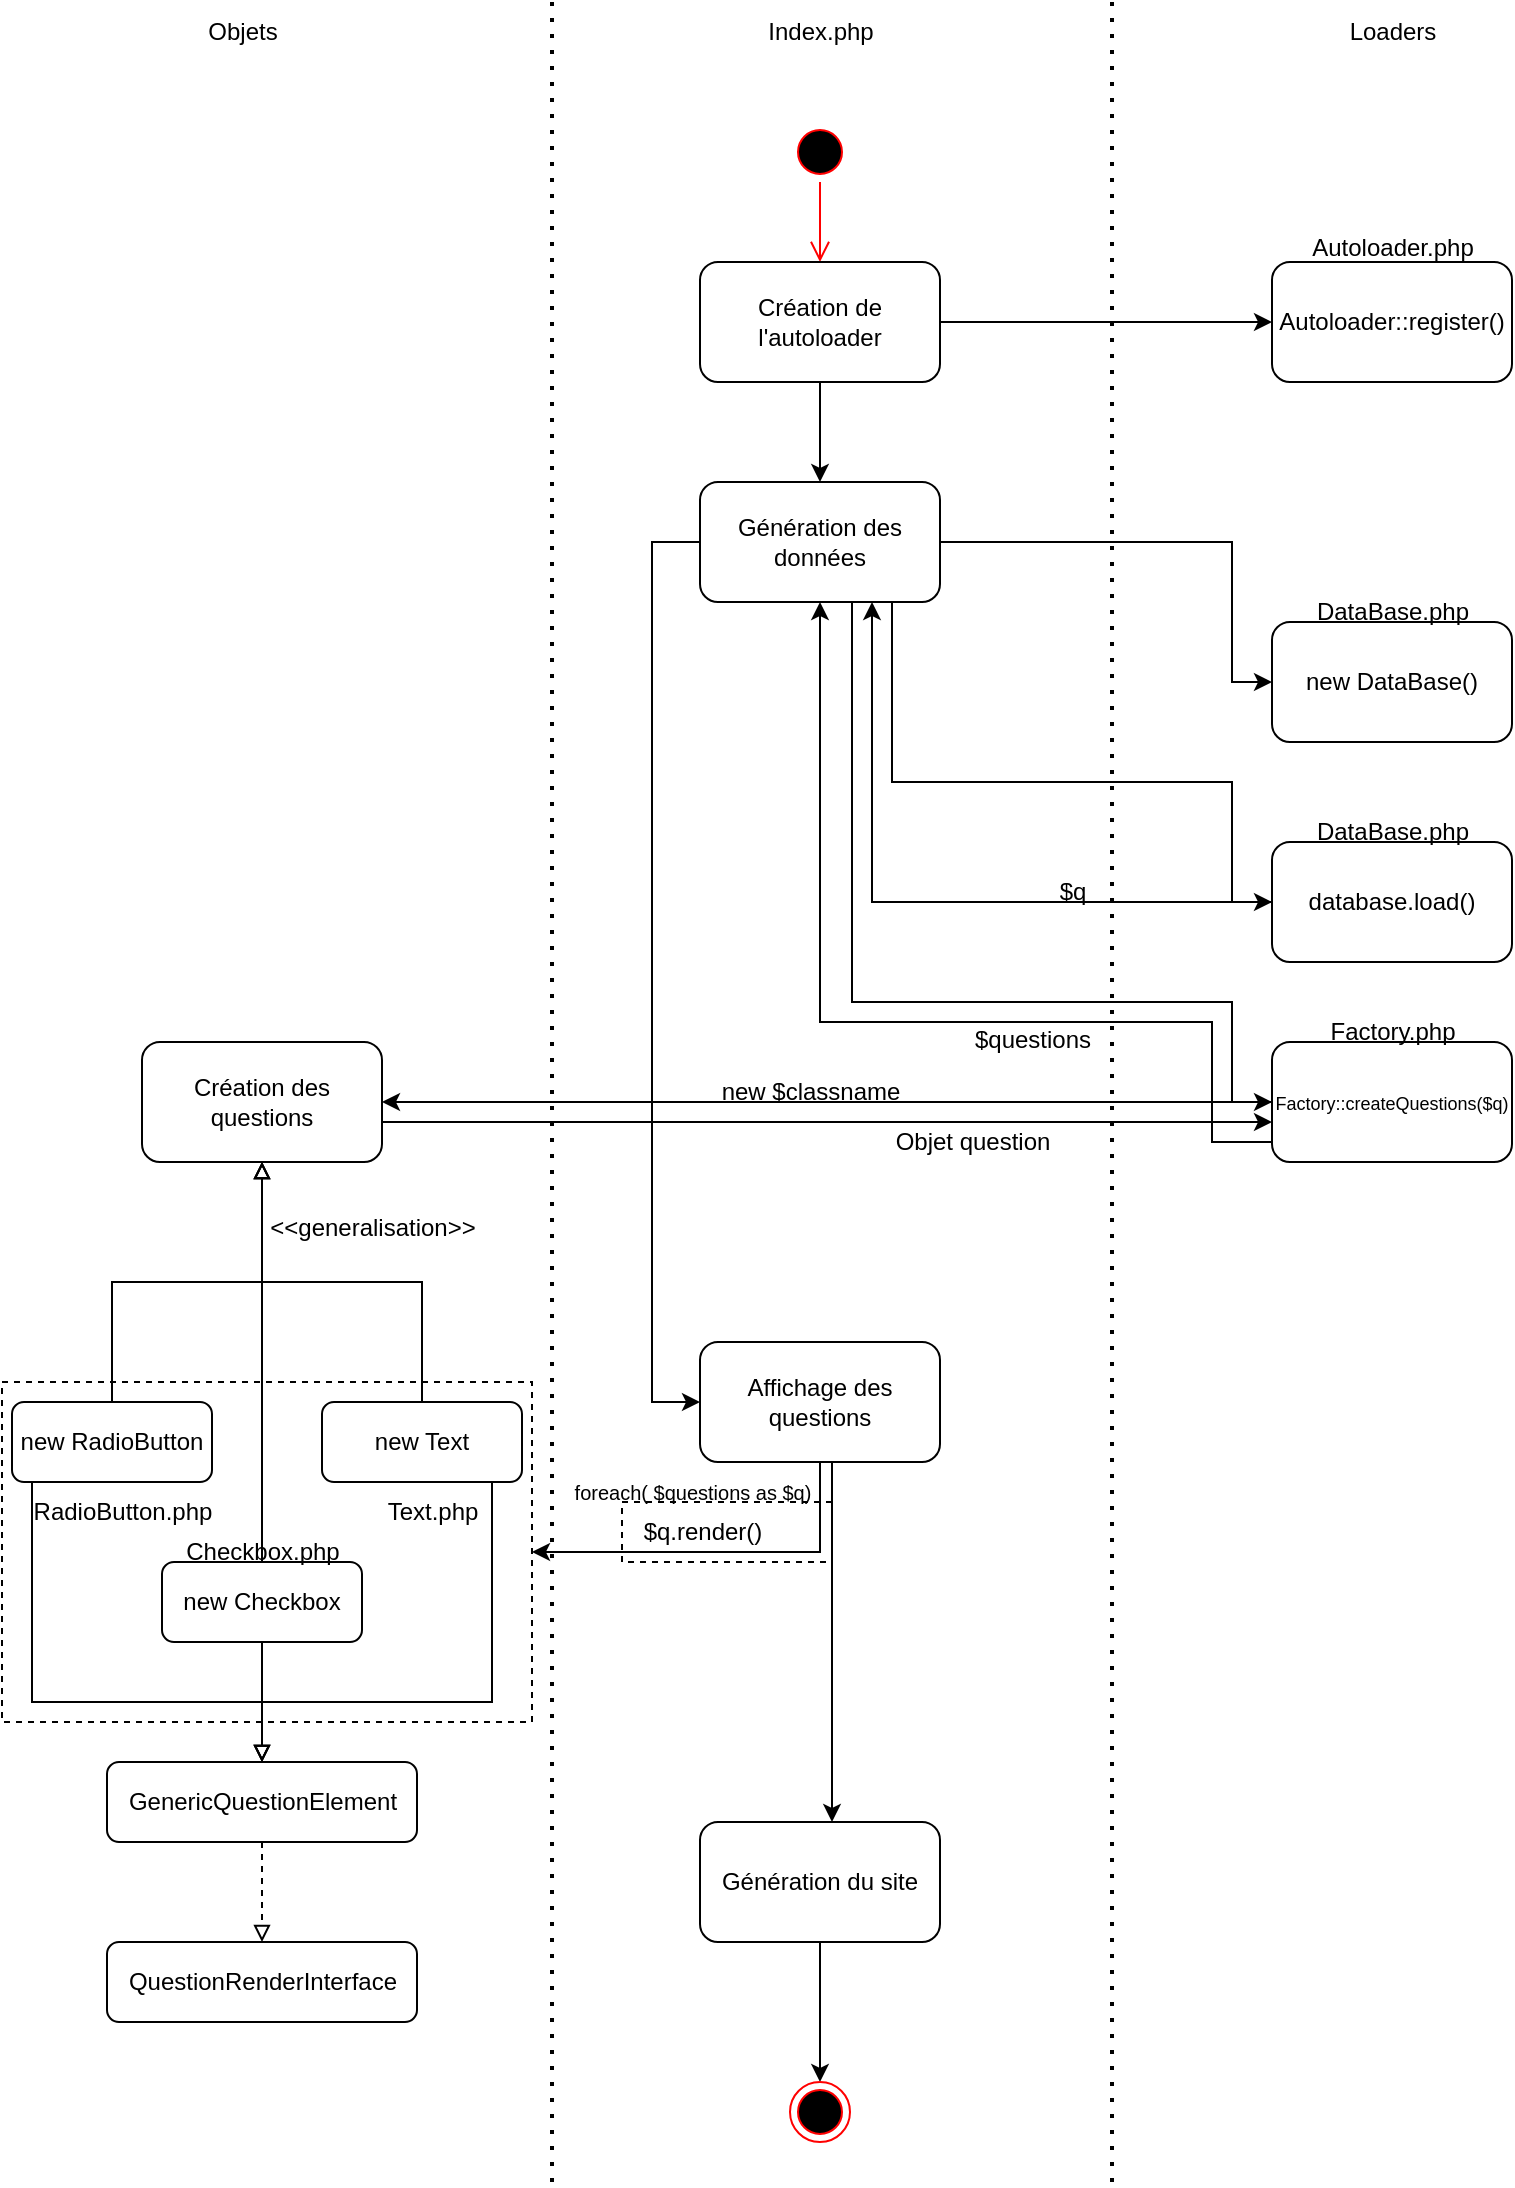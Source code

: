 <mxfile version="22.1.21" type="github">
  <diagram name="Page-1" id="iysVVaCef7kmxs06Zssg">
    <mxGraphModel dx="989" dy="516" grid="1" gridSize="10" guides="1" tooltips="1" connect="1" arrows="1" fold="1" page="1" pageScale="1" pageWidth="827" pageHeight="1169" math="0" shadow="0">
      <root>
        <mxCell id="0" />
        <mxCell id="1" parent="0" />
        <mxCell id="qfl8zx3rBgY5THMWPv44-15" style="edgeStyle=orthogonalEdgeStyle;rounded=0;orthogonalLoop=1;jettySize=auto;html=1;" edge="1" parent="1" source="qfl8zx3rBgY5THMWPv44-17" target="qfl8zx3rBgY5THMWPv44-12">
          <mxGeometry relative="1" as="geometry">
            <Array as="points">
              <mxPoint x="450" y="400" />
              <mxPoint x="620" y="400" />
              <mxPoint x="620" y="460" />
            </Array>
          </mxGeometry>
        </mxCell>
        <mxCell id="qfl8zx3rBgY5THMWPv44-1" value="" style="ellipse;html=1;shape=startState;fillColor=#000000;strokeColor=#ff0000;" vertex="1" parent="1">
          <mxGeometry x="399" y="70" width="30" height="30" as="geometry" />
        </mxCell>
        <mxCell id="qfl8zx3rBgY5THMWPv44-2" value="" style="edgeStyle=orthogonalEdgeStyle;html=1;verticalAlign=bottom;endArrow=open;endSize=8;strokeColor=#ff0000;rounded=0;" edge="1" source="qfl8zx3rBgY5THMWPv44-1" parent="1" target="qfl8zx3rBgY5THMWPv44-28">
          <mxGeometry relative="1" as="geometry">
            <mxPoint x="414" y="240" as="targetPoint" />
          </mxGeometry>
        </mxCell>
        <mxCell id="qfl8zx3rBgY5THMWPv44-4" value="" style="endArrow=none;dashed=1;html=1;dashPattern=1 3;strokeWidth=2;rounded=0;" edge="1" parent="1">
          <mxGeometry width="50" height="50" relative="1" as="geometry">
            <mxPoint x="280" y="1100" as="sourcePoint" />
            <mxPoint x="280" y="10" as="targetPoint" />
          </mxGeometry>
        </mxCell>
        <mxCell id="qfl8zx3rBgY5THMWPv44-5" value="" style="endArrow=none;dashed=1;html=1;dashPattern=1 3;strokeWidth=2;rounded=0;" edge="1" parent="1">
          <mxGeometry width="50" height="50" relative="1" as="geometry">
            <mxPoint x="560" y="1100" as="sourcePoint" />
            <mxPoint x="560" y="10" as="targetPoint" />
          </mxGeometry>
        </mxCell>
        <mxCell id="qfl8zx3rBgY5THMWPv44-6" value="Index.php" style="text;html=1;align=center;verticalAlign=middle;resizable=0;points=[];autosize=1;strokeColor=none;fillColor=none;" vertex="1" parent="1">
          <mxGeometry x="374" y="10" width="80" height="30" as="geometry" />
        </mxCell>
        <mxCell id="qfl8zx3rBgY5THMWPv44-7" value="Loaders" style="text;html=1;align=center;verticalAlign=middle;resizable=0;points=[];autosize=1;strokeColor=none;fillColor=none;" vertex="1" parent="1">
          <mxGeometry x="665" y="10" width="70" height="30" as="geometry" />
        </mxCell>
        <mxCell id="qfl8zx3rBgY5THMWPv44-8" value="Objets" style="text;html=1;align=center;verticalAlign=middle;resizable=0;points=[];autosize=1;strokeColor=none;fillColor=none;" vertex="1" parent="1">
          <mxGeometry x="95" y="10" width="60" height="30" as="geometry" />
        </mxCell>
        <mxCell id="qfl8zx3rBgY5THMWPv44-9" value="new DataBase()" style="rounded=1;whiteSpace=wrap;html=1;" vertex="1" parent="1">
          <mxGeometry x="640" y="320" width="120" height="60" as="geometry" />
        </mxCell>
        <mxCell id="qfl8zx3rBgY5THMWPv44-10" value="DataBase.php" style="text;html=1;align=center;verticalAlign=middle;resizable=0;points=[];autosize=1;strokeColor=none;fillColor=none;" vertex="1" parent="1">
          <mxGeometry x="650" y="300" width="100" height="30" as="geometry" />
        </mxCell>
        <mxCell id="qfl8zx3rBgY5THMWPv44-21" style="edgeStyle=orthogonalEdgeStyle;rounded=0;orthogonalLoop=1;jettySize=auto;html=1;" edge="1" parent="1" source="qfl8zx3rBgY5THMWPv44-12" target="qfl8zx3rBgY5THMWPv44-17">
          <mxGeometry relative="1" as="geometry">
            <Array as="points">
              <mxPoint x="440" y="460" />
            </Array>
          </mxGeometry>
        </mxCell>
        <mxCell id="qfl8zx3rBgY5THMWPv44-12" value="database.load()" style="rounded=1;whiteSpace=wrap;html=1;" vertex="1" parent="1">
          <mxGeometry x="640" y="430" width="120" height="60" as="geometry" />
        </mxCell>
        <mxCell id="qfl8zx3rBgY5THMWPv44-78" style="edgeStyle=orthogonalEdgeStyle;rounded=0;orthogonalLoop=1;jettySize=auto;html=1;" edge="1" parent="1" source="qfl8zx3rBgY5THMWPv44-16" target="qfl8zx3rBgY5THMWPv44-77">
          <mxGeometry relative="1" as="geometry">
            <Array as="points">
              <mxPoint x="414" y="785" />
            </Array>
          </mxGeometry>
        </mxCell>
        <mxCell id="qfl8zx3rBgY5THMWPv44-80" style="edgeStyle=orthogonalEdgeStyle;rounded=0;orthogonalLoop=1;jettySize=auto;html=1;" edge="1" parent="1" source="qfl8zx3rBgY5THMWPv44-16" target="qfl8zx3rBgY5THMWPv44-81">
          <mxGeometry relative="1" as="geometry">
            <mxPoint x="414" y="960" as="targetPoint" />
            <Array as="points">
              <mxPoint x="420" y="830" />
              <mxPoint x="420" y="830" />
            </Array>
          </mxGeometry>
        </mxCell>
        <mxCell id="qfl8zx3rBgY5THMWPv44-16" value="Affichage des questions" style="rounded=1;whiteSpace=wrap;html=1;" vertex="1" parent="1">
          <mxGeometry x="354" y="680" width="120" height="60" as="geometry" />
        </mxCell>
        <mxCell id="qfl8zx3rBgY5THMWPv44-18" style="edgeStyle=orthogonalEdgeStyle;rounded=0;orthogonalLoop=1;jettySize=auto;html=1;" edge="1" parent="1" source="qfl8zx3rBgY5THMWPv44-17" target="qfl8zx3rBgY5THMWPv44-9">
          <mxGeometry relative="1" as="geometry">
            <Array as="points">
              <mxPoint x="620" y="280" />
              <mxPoint x="620" y="350" />
            </Array>
          </mxGeometry>
        </mxCell>
        <mxCell id="qfl8zx3rBgY5THMWPv44-23" style="edgeStyle=orthogonalEdgeStyle;rounded=0;orthogonalLoop=1;jettySize=auto;html=1;" edge="1" parent="1" source="qfl8zx3rBgY5THMWPv44-17" target="qfl8zx3rBgY5THMWPv44-20">
          <mxGeometry relative="1" as="geometry">
            <Array as="points">
              <mxPoint x="430" y="510" />
              <mxPoint x="620" y="510" />
              <mxPoint x="620" y="560" />
            </Array>
          </mxGeometry>
        </mxCell>
        <mxCell id="qfl8zx3rBgY5THMWPv44-72" style="edgeStyle=orthogonalEdgeStyle;rounded=0;orthogonalLoop=1;jettySize=auto;html=1;" edge="1" parent="1" source="qfl8zx3rBgY5THMWPv44-17" target="qfl8zx3rBgY5THMWPv44-16">
          <mxGeometry relative="1" as="geometry">
            <Array as="points">
              <mxPoint x="330" y="280" />
              <mxPoint x="330" y="710" />
            </Array>
          </mxGeometry>
        </mxCell>
        <mxCell id="qfl8zx3rBgY5THMWPv44-17" value="Génération des données" style="rounded=1;whiteSpace=wrap;html=1;" vertex="1" parent="1">
          <mxGeometry x="354" y="250" width="120" height="60" as="geometry" />
        </mxCell>
        <mxCell id="qfl8zx3rBgY5THMWPv44-19" value="DataBase.php" style="text;html=1;align=center;verticalAlign=middle;resizable=0;points=[];autosize=1;strokeColor=none;fillColor=none;" vertex="1" parent="1">
          <mxGeometry x="650" y="410" width="100" height="30" as="geometry" />
        </mxCell>
        <mxCell id="qfl8zx3rBgY5THMWPv44-46" style="edgeStyle=orthogonalEdgeStyle;rounded=0;orthogonalLoop=1;jettySize=auto;html=1;" edge="1" parent="1" source="qfl8zx3rBgY5THMWPv44-20" target="qfl8zx3rBgY5THMWPv44-39">
          <mxGeometry relative="1" as="geometry" />
        </mxCell>
        <mxCell id="qfl8zx3rBgY5THMWPv44-70" style="edgeStyle=orthogonalEdgeStyle;rounded=0;orthogonalLoop=1;jettySize=auto;html=1;" edge="1" parent="1" source="qfl8zx3rBgY5THMWPv44-20" target="qfl8zx3rBgY5THMWPv44-17">
          <mxGeometry relative="1" as="geometry">
            <Array as="points">
              <mxPoint x="610" y="580" />
              <mxPoint x="610" y="520" />
              <mxPoint x="414" y="520" />
            </Array>
          </mxGeometry>
        </mxCell>
        <mxCell id="qfl8zx3rBgY5THMWPv44-20" value="&lt;font style=&quot;font-size: 9px;&quot;&gt;Factory::createQuestions($q)&lt;/font&gt;" style="rounded=1;whiteSpace=wrap;html=1;" vertex="1" parent="1">
          <mxGeometry x="640" y="530" width="120" height="60" as="geometry" />
        </mxCell>
        <mxCell id="qfl8zx3rBgY5THMWPv44-22" value="$q" style="text;html=1;align=center;verticalAlign=middle;resizable=0;points=[];autosize=1;strokeColor=none;fillColor=none;" vertex="1" parent="1">
          <mxGeometry x="520" y="440" width="40" height="30" as="geometry" />
        </mxCell>
        <mxCell id="qfl8zx3rBgY5THMWPv44-25" value="Factory.php" style="text;html=1;align=center;verticalAlign=middle;resizable=0;points=[];autosize=1;strokeColor=none;fillColor=none;" vertex="1" parent="1">
          <mxGeometry x="655" y="510" width="90" height="30" as="geometry" />
        </mxCell>
        <mxCell id="qfl8zx3rBgY5THMWPv44-29" value="" style="edgeStyle=orthogonalEdgeStyle;rounded=0;orthogonalLoop=1;jettySize=auto;html=1;" edge="1" parent="1" source="qfl8zx3rBgY5THMWPv44-28" target="qfl8zx3rBgY5THMWPv44-17">
          <mxGeometry relative="1" as="geometry" />
        </mxCell>
        <mxCell id="qfl8zx3rBgY5THMWPv44-33" style="edgeStyle=orthogonalEdgeStyle;rounded=0;orthogonalLoop=1;jettySize=auto;html=1;" edge="1" parent="1" source="qfl8zx3rBgY5THMWPv44-28" target="qfl8zx3rBgY5THMWPv44-31">
          <mxGeometry relative="1" as="geometry" />
        </mxCell>
        <mxCell id="qfl8zx3rBgY5THMWPv44-28" value="Création de l&#39;autoloader" style="rounded=1;whiteSpace=wrap;html=1;" vertex="1" parent="1">
          <mxGeometry x="354" y="140" width="120" height="60" as="geometry" />
        </mxCell>
        <mxCell id="qfl8zx3rBgY5THMWPv44-31" value="Autoloader::register()" style="rounded=1;whiteSpace=wrap;html=1;" vertex="1" parent="1">
          <mxGeometry x="640" y="140" width="120" height="60" as="geometry" />
        </mxCell>
        <mxCell id="qfl8zx3rBgY5THMWPv44-32" value="Autoloader.php" style="text;html=1;align=center;verticalAlign=middle;resizable=0;points=[];autosize=1;strokeColor=none;fillColor=none;" vertex="1" parent="1">
          <mxGeometry x="650" y="118" width="100" height="30" as="geometry" />
        </mxCell>
        <mxCell id="qfl8zx3rBgY5THMWPv44-68" style="edgeStyle=orthogonalEdgeStyle;rounded=0;orthogonalLoop=1;jettySize=auto;html=1;" edge="1" parent="1" source="qfl8zx3rBgY5THMWPv44-39" target="qfl8zx3rBgY5THMWPv44-20">
          <mxGeometry relative="1" as="geometry">
            <Array as="points">
              <mxPoint x="420" y="570" />
              <mxPoint x="420" y="570" />
            </Array>
          </mxGeometry>
        </mxCell>
        <mxCell id="qfl8zx3rBgY5THMWPv44-39" value="Création des questions" style="rounded=1;whiteSpace=wrap;html=1;" vertex="1" parent="1">
          <mxGeometry x="75" y="530" width="120" height="60" as="geometry" />
        </mxCell>
        <mxCell id="qfl8zx3rBgY5THMWPv44-59" style="edgeStyle=orthogonalEdgeStyle;rounded=0;orthogonalLoop=1;jettySize=auto;html=1;endArrow=block;endFill=0;" edge="1" parent="1" source="qfl8zx3rBgY5THMWPv44-40" target="qfl8zx3rBgY5THMWPv44-57">
          <mxGeometry relative="1" as="geometry">
            <Array as="points">
              <mxPoint x="20" y="860" />
              <mxPoint x="135" y="860" />
            </Array>
          </mxGeometry>
        </mxCell>
        <mxCell id="qfl8zx3rBgY5THMWPv44-64" style="edgeStyle=orthogonalEdgeStyle;rounded=0;orthogonalLoop=1;jettySize=auto;html=1;endArrow=block;endFill=0;" edge="1" parent="1" source="qfl8zx3rBgY5THMWPv44-40" target="qfl8zx3rBgY5THMWPv44-39">
          <mxGeometry relative="1" as="geometry" />
        </mxCell>
        <mxCell id="qfl8zx3rBgY5THMWPv44-40" value="new RadioButton" style="rounded=1;whiteSpace=wrap;html=1;" vertex="1" parent="1">
          <mxGeometry x="10" y="710" width="100" height="40" as="geometry" />
        </mxCell>
        <mxCell id="qfl8zx3rBgY5THMWPv44-60" style="edgeStyle=orthogonalEdgeStyle;rounded=0;orthogonalLoop=1;jettySize=auto;html=1;endArrow=block;endFill=0;" edge="1" parent="1" source="qfl8zx3rBgY5THMWPv44-41" target="qfl8zx3rBgY5THMWPv44-57">
          <mxGeometry relative="1" as="geometry" />
        </mxCell>
        <mxCell id="qfl8zx3rBgY5THMWPv44-66" style="edgeStyle=orthogonalEdgeStyle;rounded=0;orthogonalLoop=1;jettySize=auto;html=1;endArrow=block;endFill=0;" edge="1" parent="1" source="qfl8zx3rBgY5THMWPv44-41" target="qfl8zx3rBgY5THMWPv44-39">
          <mxGeometry relative="1" as="geometry" />
        </mxCell>
        <mxCell id="qfl8zx3rBgY5THMWPv44-41" value="new Checkbox" style="rounded=1;whiteSpace=wrap;html=1;" vertex="1" parent="1">
          <mxGeometry x="85" y="790" width="100" height="40" as="geometry" />
        </mxCell>
        <mxCell id="qfl8zx3rBgY5THMWPv44-61" style="edgeStyle=orthogonalEdgeStyle;rounded=0;orthogonalLoop=1;jettySize=auto;html=1;endArrow=block;endFill=0;" edge="1" parent="1" source="qfl8zx3rBgY5THMWPv44-42" target="qfl8zx3rBgY5THMWPv44-57">
          <mxGeometry relative="1" as="geometry">
            <Array as="points">
              <mxPoint x="250" y="860" />
              <mxPoint x="135" y="860" />
            </Array>
          </mxGeometry>
        </mxCell>
        <mxCell id="qfl8zx3rBgY5THMWPv44-65" style="edgeStyle=orthogonalEdgeStyle;rounded=0;orthogonalLoop=1;jettySize=auto;html=1;endArrow=block;endFill=0;" edge="1" parent="1" source="qfl8zx3rBgY5THMWPv44-42" target="qfl8zx3rBgY5THMWPv44-39">
          <mxGeometry relative="1" as="geometry" />
        </mxCell>
        <mxCell id="qfl8zx3rBgY5THMWPv44-42" value="new Text" style="rounded=1;whiteSpace=wrap;html=1;" vertex="1" parent="1">
          <mxGeometry x="165" y="710" width="100" height="40" as="geometry" />
        </mxCell>
        <mxCell id="qfl8zx3rBgY5THMWPv44-43" value="new $classname" style="text;html=1;align=center;verticalAlign=middle;resizable=0;points=[];autosize=1;strokeColor=none;fillColor=none;" vertex="1" parent="1">
          <mxGeometry x="354" y="540" width="110" height="30" as="geometry" />
        </mxCell>
        <mxCell id="qfl8zx3rBgY5THMWPv44-47" value="RadioButton.php" style="text;html=1;align=center;verticalAlign=middle;resizable=0;points=[];autosize=1;strokeColor=none;fillColor=none;" vertex="1" parent="1">
          <mxGeometry x="10" y="750" width="110" height="30" as="geometry" />
        </mxCell>
        <mxCell id="qfl8zx3rBgY5THMWPv44-48" value="Checkbox.php" style="text;html=1;align=center;verticalAlign=middle;resizable=0;points=[];autosize=1;strokeColor=none;fillColor=none;" vertex="1" parent="1">
          <mxGeometry x="85" y="770" width="100" height="30" as="geometry" />
        </mxCell>
        <mxCell id="qfl8zx3rBgY5THMWPv44-49" value="Text.php" style="text;html=1;align=center;verticalAlign=middle;resizable=0;points=[];autosize=1;strokeColor=none;fillColor=none;" vertex="1" parent="1">
          <mxGeometry x="185" y="750" width="70" height="30" as="geometry" />
        </mxCell>
        <mxCell id="qfl8zx3rBgY5THMWPv44-63" style="edgeStyle=orthogonalEdgeStyle;rounded=0;orthogonalLoop=1;jettySize=auto;html=1;dashed=1;endArrow=block;endFill=0;" edge="1" parent="1" source="qfl8zx3rBgY5THMWPv44-57" target="qfl8zx3rBgY5THMWPv44-62">
          <mxGeometry relative="1" as="geometry" />
        </mxCell>
        <mxCell id="qfl8zx3rBgY5THMWPv44-57" value="GenericQuestionElement" style="rounded=1;whiteSpace=wrap;html=1;" vertex="1" parent="1">
          <mxGeometry x="57.5" y="890" width="155" height="40" as="geometry" />
        </mxCell>
        <mxCell id="qfl8zx3rBgY5THMWPv44-62" value="QuestionRenderInterface" style="rounded=1;whiteSpace=wrap;html=1;" vertex="1" parent="1">
          <mxGeometry x="57.5" y="980" width="155" height="40" as="geometry" />
        </mxCell>
        <mxCell id="qfl8zx3rBgY5THMWPv44-67" value="&amp;lt;&amp;lt;generalisation&amp;gt;&amp;gt;" style="text;html=1;align=center;verticalAlign=middle;resizable=0;points=[];autosize=1;strokeColor=none;fillColor=none;" vertex="1" parent="1">
          <mxGeometry x="125" y="608" width="130" height="30" as="geometry" />
        </mxCell>
        <mxCell id="qfl8zx3rBgY5THMWPv44-69" value="Objet question" style="text;html=1;align=center;verticalAlign=middle;resizable=0;points=[];autosize=1;strokeColor=none;fillColor=none;" vertex="1" parent="1">
          <mxGeometry x="440" y="565" width="100" height="30" as="geometry" />
        </mxCell>
        <mxCell id="qfl8zx3rBgY5THMWPv44-71" value="$questions" style="text;html=1;align=center;verticalAlign=middle;resizable=0;points=[];autosize=1;strokeColor=none;fillColor=none;" vertex="1" parent="1">
          <mxGeometry x="480" y="514" width="80" height="30" as="geometry" />
        </mxCell>
        <mxCell id="qfl8zx3rBgY5THMWPv44-77" value="" style="rounded=0;whiteSpace=wrap;html=1;fillColor=none;dashed=1;" vertex="1" parent="1">
          <mxGeometry x="5" y="700" width="265" height="170" as="geometry" />
        </mxCell>
        <mxCell id="qfl8zx3rBgY5THMWPv44-79" value="$q.render()" style="text;html=1;align=center;verticalAlign=middle;resizable=0;points=[];autosize=1;strokeColor=none;fillColor=none;" vertex="1" parent="1">
          <mxGeometry x="315" y="760" width="80" height="30" as="geometry" />
        </mxCell>
        <mxCell id="qfl8zx3rBgY5THMWPv44-82" style="edgeStyle=orthogonalEdgeStyle;rounded=0;orthogonalLoop=1;jettySize=auto;html=1;" edge="1" parent="1" source="qfl8zx3rBgY5THMWPv44-81" target="qfl8zx3rBgY5THMWPv44-83">
          <mxGeometry relative="1" as="geometry">
            <mxPoint x="414" y="1040" as="targetPoint" />
          </mxGeometry>
        </mxCell>
        <mxCell id="qfl8zx3rBgY5THMWPv44-81" value="Génération du site" style="rounded=1;whiteSpace=wrap;html=1;" vertex="1" parent="1">
          <mxGeometry x="354" y="920" width="120" height="60" as="geometry" />
        </mxCell>
        <mxCell id="qfl8zx3rBgY5THMWPv44-83" value="" style="ellipse;html=1;shape=endState;fillColor=#000000;strokeColor=#ff0000;" vertex="1" parent="1">
          <mxGeometry x="399" y="1050" width="30" height="30" as="geometry" />
        </mxCell>
        <mxCell id="qfl8zx3rBgY5THMWPv44-84" value="" style="rounded=0;whiteSpace=wrap;html=1;fillColor=none;dashed=1;" vertex="1" parent="1">
          <mxGeometry x="315" y="760" width="105" height="30" as="geometry" />
        </mxCell>
        <mxCell id="qfl8zx3rBgY5THMWPv44-85" value="&lt;font style=&quot;font-size: 10px;&quot;&gt;foreach( $questions as $q)&lt;/font&gt;" style="text;html=1;align=center;verticalAlign=middle;resizable=0;points=[];autosize=1;strokeColor=none;fillColor=none;" vertex="1" parent="1">
          <mxGeometry x="280" y="740" width="140" height="30" as="geometry" />
        </mxCell>
      </root>
    </mxGraphModel>
  </diagram>
</mxfile>

